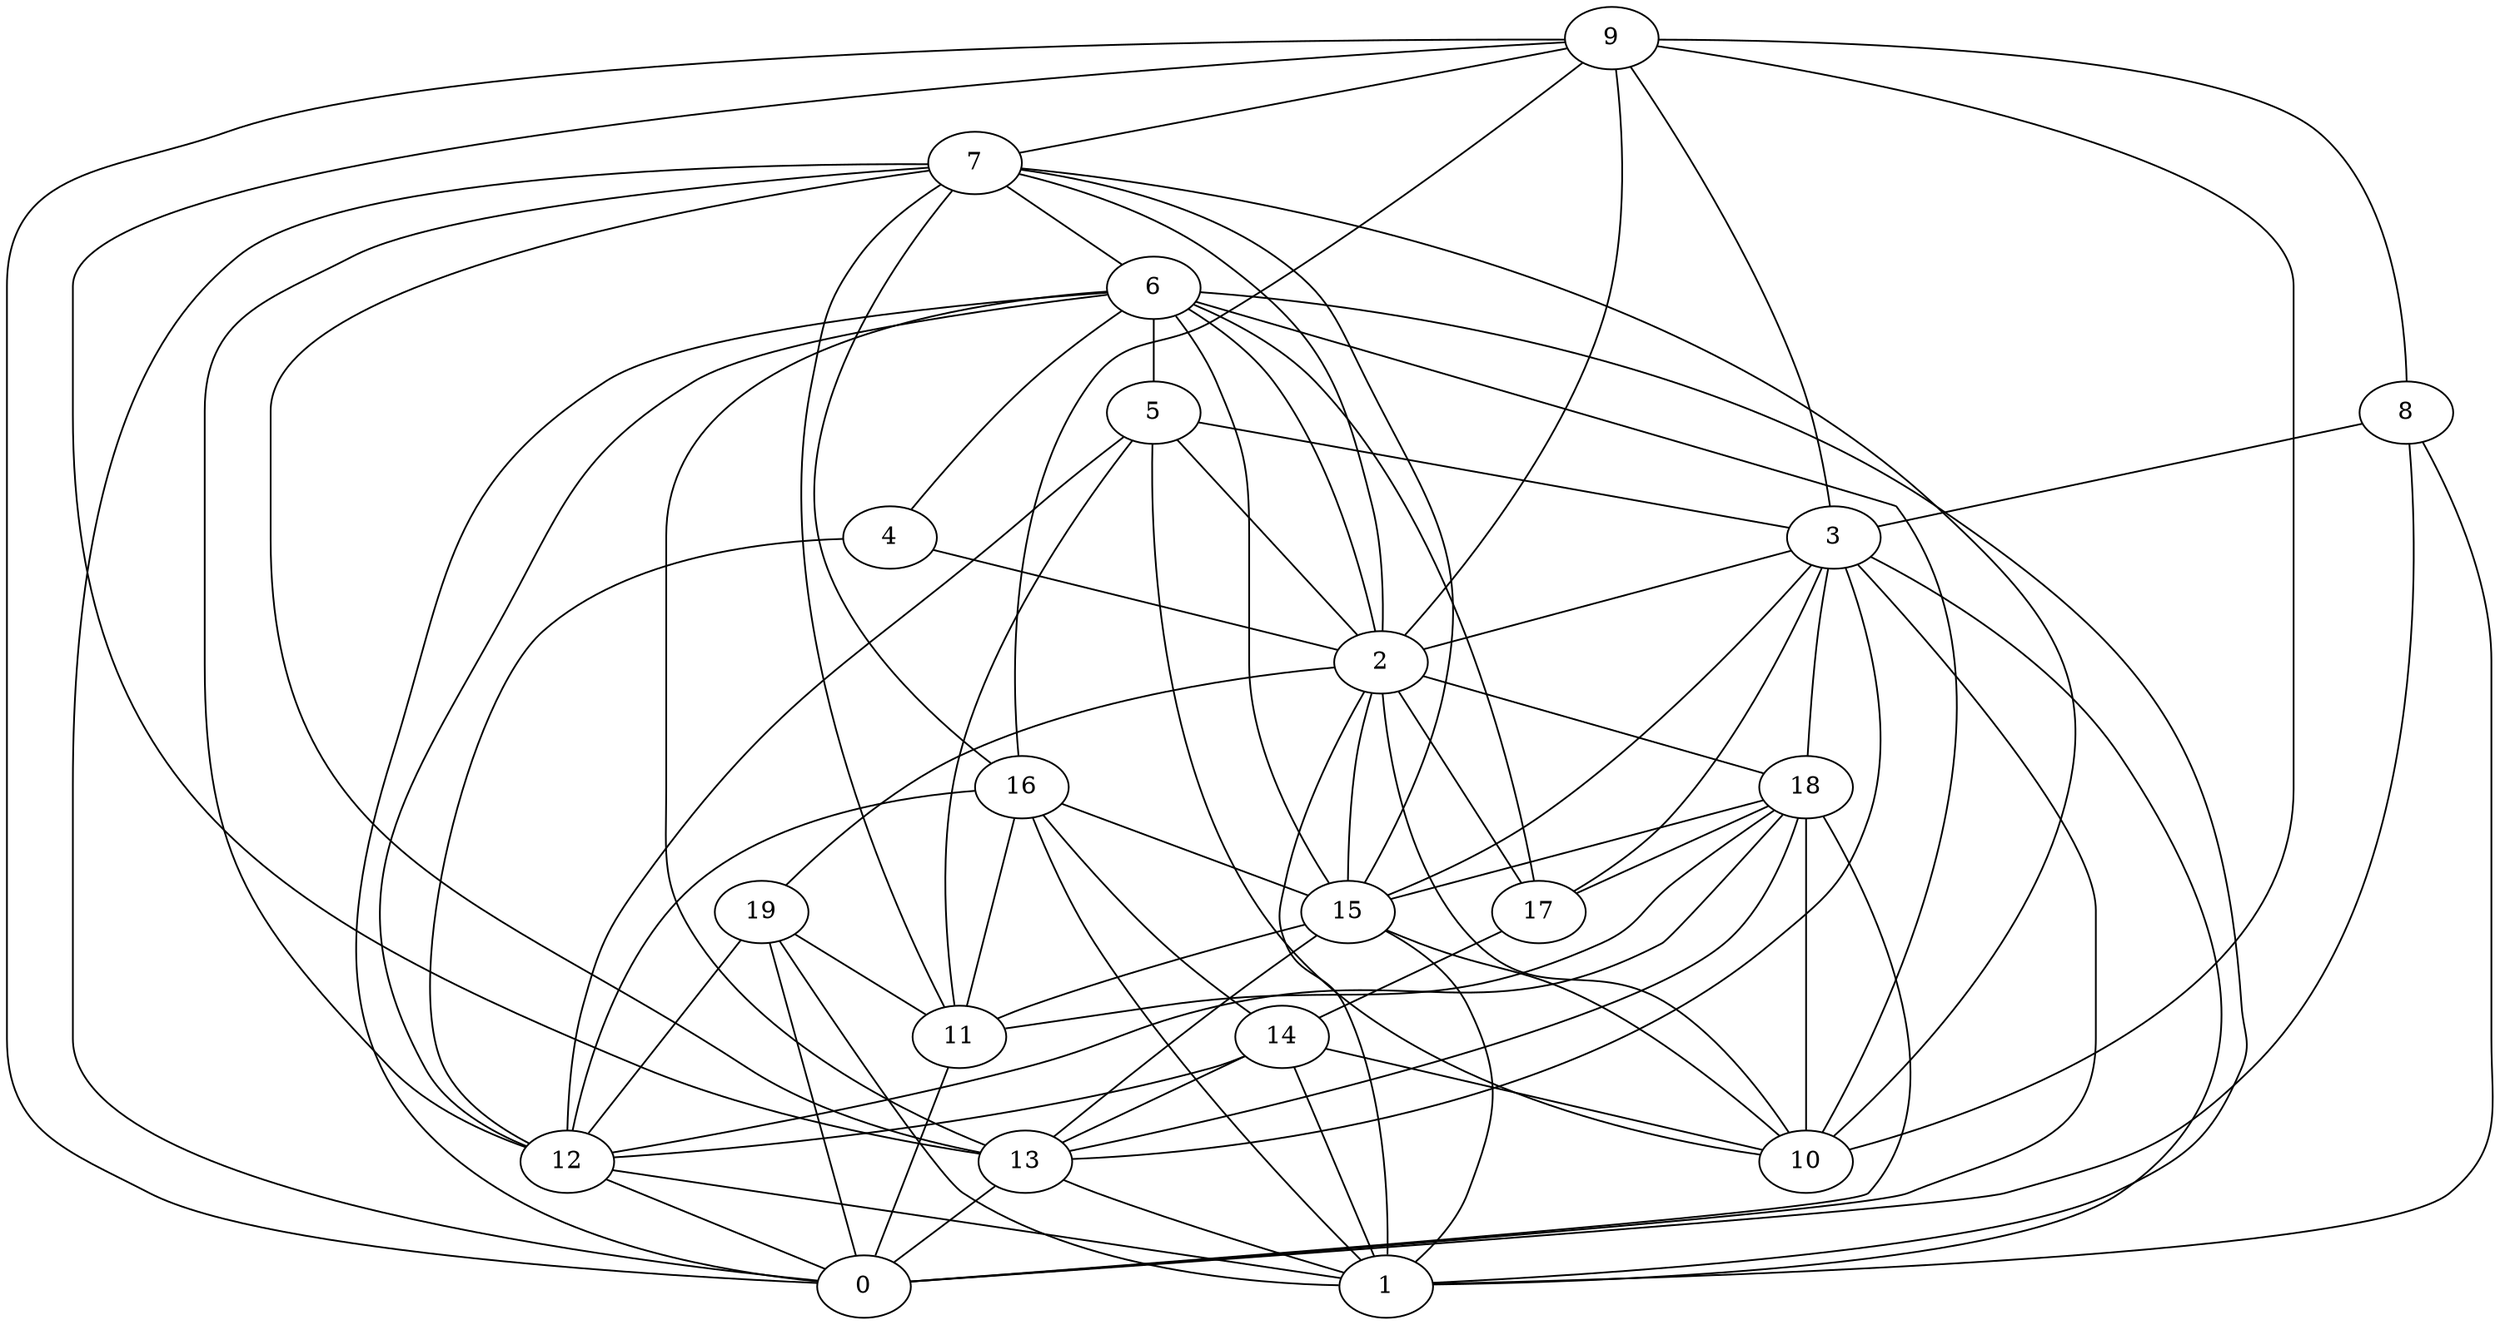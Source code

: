 digraph GG_graph {

subgraph G_graph {
edge [color = black]
"12" -> "1" [dir = none]
"12" -> "0" [dir = none]
"5" -> "3" [dir = none]
"5" -> "2" [dir = none]
"5" -> "12" [dir = none]
"5" -> "11" [dir = none]
"15" -> "10" [dir = none]
"15" -> "11" [dir = none]
"15" -> "13" [dir = none]
"8" -> "3" [dir = none]
"8" -> "1" [dir = none]
"16" -> "14" [dir = none]
"16" -> "11" [dir = none]
"16" -> "1" [dir = none]
"16" -> "15" [dir = none]
"3" -> "17" [dir = none]
"3" -> "13" [dir = none]
"3" -> "15" [dir = none]
"11" -> "0" [dir = none]
"18" -> "17" [dir = none]
"18" -> "12" [dir = none]
"18" -> "11" [dir = none]
"18" -> "13" [dir = none]
"18" -> "15" [dir = none]
"18" -> "10" [dir = none]
"18" -> "0" [dir = none]
"14" -> "13" [dir = none]
"14" -> "10" [dir = none]
"9" -> "8" [dir = none]
"9" -> "3" [dir = none]
"9" -> "10" [dir = none]
"9" -> "0" [dir = none]
"9" -> "7" [dir = none]
"9" -> "13" [dir = none]
"9" -> "2" [dir = none]
"4" -> "12" [dir = none]
"4" -> "2" [dir = none]
"2" -> "18" [dir = none]
"2" -> "15" [dir = none]
"2" -> "17" [dir = none]
"2" -> "19" [dir = none]
"6" -> "2" [dir = none]
"6" -> "13" [dir = none]
"6" -> "1" [dir = none]
"6" -> "5" [dir = none]
"6" -> "0" [dir = none]
"6" -> "15" [dir = none]
"6" -> "17" [dir = none]
"6" -> "4" [dir = none]
"6" -> "12" [dir = none]
"19" -> "1" [dir = none]
"19" -> "11" [dir = none]
"17" -> "14" [dir = none]
"7" -> "11" [dir = none]
"7" -> "2" [dir = none]
"7" -> "16" [dir = none]
"7" -> "6" [dir = none]
"2" -> "1" [dir = none]
"3" -> "1" [dir = none]
"7" -> "12" [dir = none]
"14" -> "12" [dir = none]
"13" -> "0" [dir = none]
"7" -> "15" [dir = none]
"5" -> "10" [dir = none]
"3" -> "18" [dir = none]
"14" -> "1" [dir = none]
"2" -> "10" [dir = none]
"19" -> "0" [dir = none]
"13" -> "1" [dir = none]
"6" -> "10" [dir = none]
"7" -> "10" [dir = none]
"16" -> "12" [dir = none]
"7" -> "0" [dir = none]
"8" -> "0" [dir = none]
"9" -> "16" [dir = none]
"3" -> "2" [dir = none]
"19" -> "12" [dir = none]
"7" -> "13" [dir = none]
"15" -> "1" [dir = none]
"3" -> "0" [dir = none]
}

}
